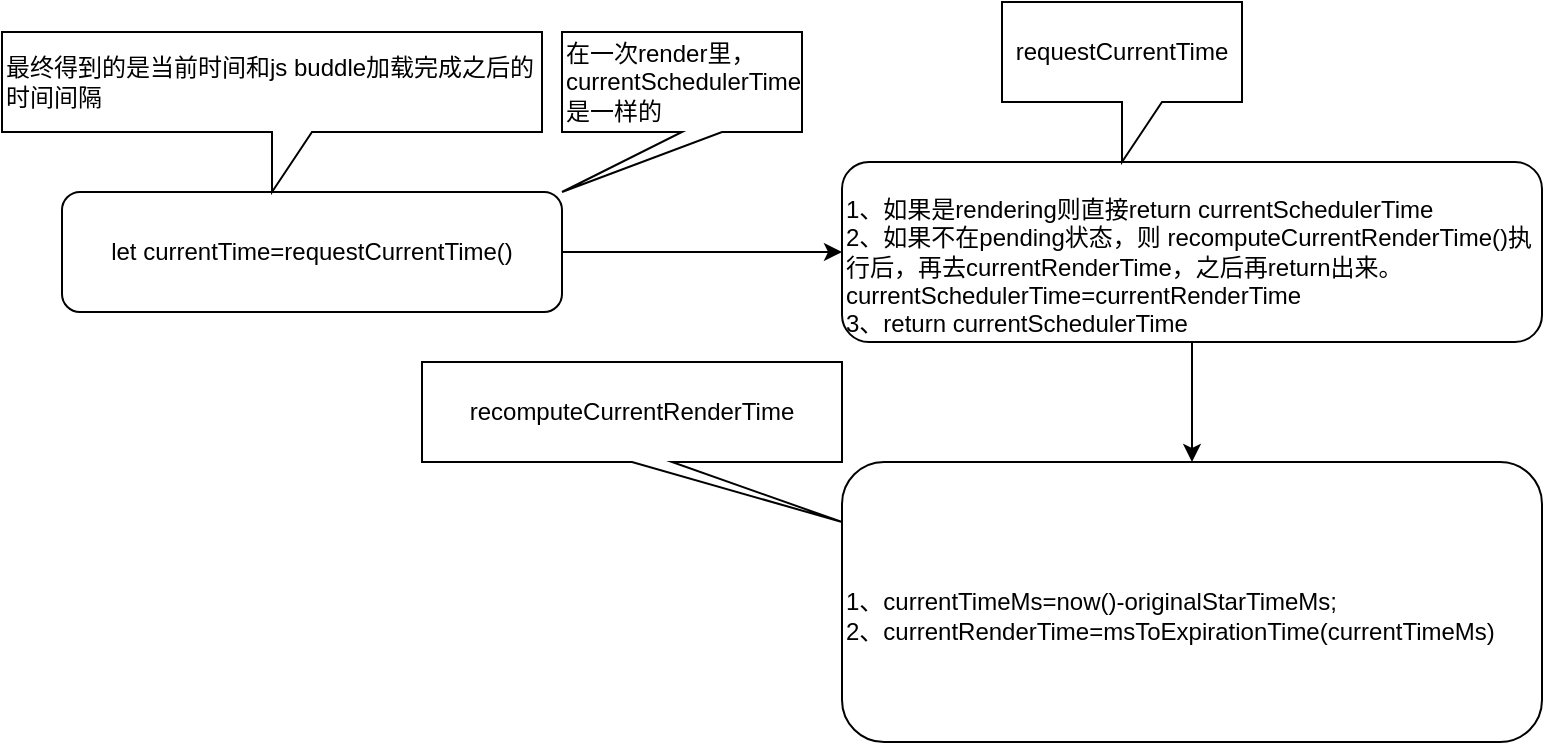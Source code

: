 <mxfile version="12.4.8" type="github">
  <diagram id="UDHN2HxAG6FX_cLJGv5e" name="Page-1">
    <mxGraphModel dx="946" dy="536" grid="1" gridSize="10" guides="1" tooltips="1" connect="1" arrows="1" fold="1" page="1" pageScale="1" pageWidth="827" pageHeight="1169" math="0" shadow="0">
      <root>
        <mxCell id="0"/>
        <mxCell id="1" parent="0"/>
        <mxCell id="rQTwvaYBVOS84T_QI0h9-4" value="" style="edgeStyle=orthogonalEdgeStyle;rounded=0;orthogonalLoop=1;jettySize=auto;html=1;" parent="1" source="rQTwvaYBVOS84T_QI0h9-2" target="rQTwvaYBVOS84T_QI0h9-3" edge="1">
          <mxGeometry relative="1" as="geometry"/>
        </mxCell>
        <mxCell id="rQTwvaYBVOS84T_QI0h9-2" value="let currentTime=requestCurrentTime()" style="rounded=1;whiteSpace=wrap;html=1;" parent="1" vertex="1">
          <mxGeometry x="30" y="245" width="250" height="60" as="geometry"/>
        </mxCell>
        <mxCell id="rQTwvaYBVOS84T_QI0h9-8" value="" style="edgeStyle=orthogonalEdgeStyle;rounded=0;orthogonalLoop=1;jettySize=auto;html=1;" parent="1" source="rQTwvaYBVOS84T_QI0h9-3" target="rQTwvaYBVOS84T_QI0h9-7" edge="1">
          <mxGeometry relative="1" as="geometry"/>
        </mxCell>
        <mxCell id="rQTwvaYBVOS84T_QI0h9-3" value="&lt;br&gt;1、如果是rendering则直接return currentSchedulerTime&lt;br&gt;2、如果不在pending状态，则 recomputeCurrentRenderTime()执行后，再去currentRenderTime，之后再return出来。&lt;br&gt;currentSchedulerTime=currentRenderTime&lt;br&gt;3、return currentSchedulerTime" style="rounded=1;whiteSpace=wrap;html=1;align=left;" parent="1" vertex="1">
          <mxGeometry x="420" y="230" width="350" height="90" as="geometry"/>
        </mxCell>
        <mxCell id="rQTwvaYBVOS84T_QI0h9-7" value="&lt;br&gt;1、currentTimeMs=now()-originalStarTimeMs;&lt;br&gt;2、currentRenderTime=msToExpirationTime(currentTimeMs)" style="rounded=1;whiteSpace=wrap;html=1;align=left;" parent="1" vertex="1">
          <mxGeometry x="420" y="380" width="350" height="140" as="geometry"/>
        </mxCell>
        <mxCell id="rQTwvaYBVOS84T_QI0h9-6" value="&lt;span style=&quot;white-space: normal&quot;&gt;requestCurrentTime&lt;/span&gt;" style="shape=callout;whiteSpace=wrap;html=1;perimeter=calloutPerimeter;" parent="1" vertex="1">
          <mxGeometry x="500" y="150" width="120" height="80" as="geometry"/>
        </mxCell>
        <mxCell id="rQTwvaYBVOS84T_QI0h9-9" value="recomputeCurrentRenderTime" style="shape=callout;whiteSpace=wrap;html=1;perimeter=calloutPerimeter;position2=1;" parent="1" vertex="1">
          <mxGeometry x="210" y="330" width="210" height="80" as="geometry"/>
        </mxCell>
        <mxCell id="rQTwvaYBVOS84T_QI0h9-10" value="最终得到的是当前时间和js buddle加载完成之后的时间间隔" style="shape=callout;whiteSpace=wrap;html=1;perimeter=calloutPerimeter;align=left;" parent="1" vertex="1">
          <mxGeometry y="165" width="270" height="80" as="geometry"/>
        </mxCell>
        <mxCell id="aaGaK576HahdfC4CCMwQ-2" value="&lt;span style=&quot;white-space: normal&quot;&gt;在一次render里，currentSchedulerTime是一样的&lt;/span&gt;" style="shape=callout;whiteSpace=wrap;html=1;perimeter=calloutPerimeter;position2=0;align=left;" vertex="1" parent="1">
          <mxGeometry x="280" y="165" width="120" height="80" as="geometry"/>
        </mxCell>
      </root>
    </mxGraphModel>
  </diagram>
</mxfile>
